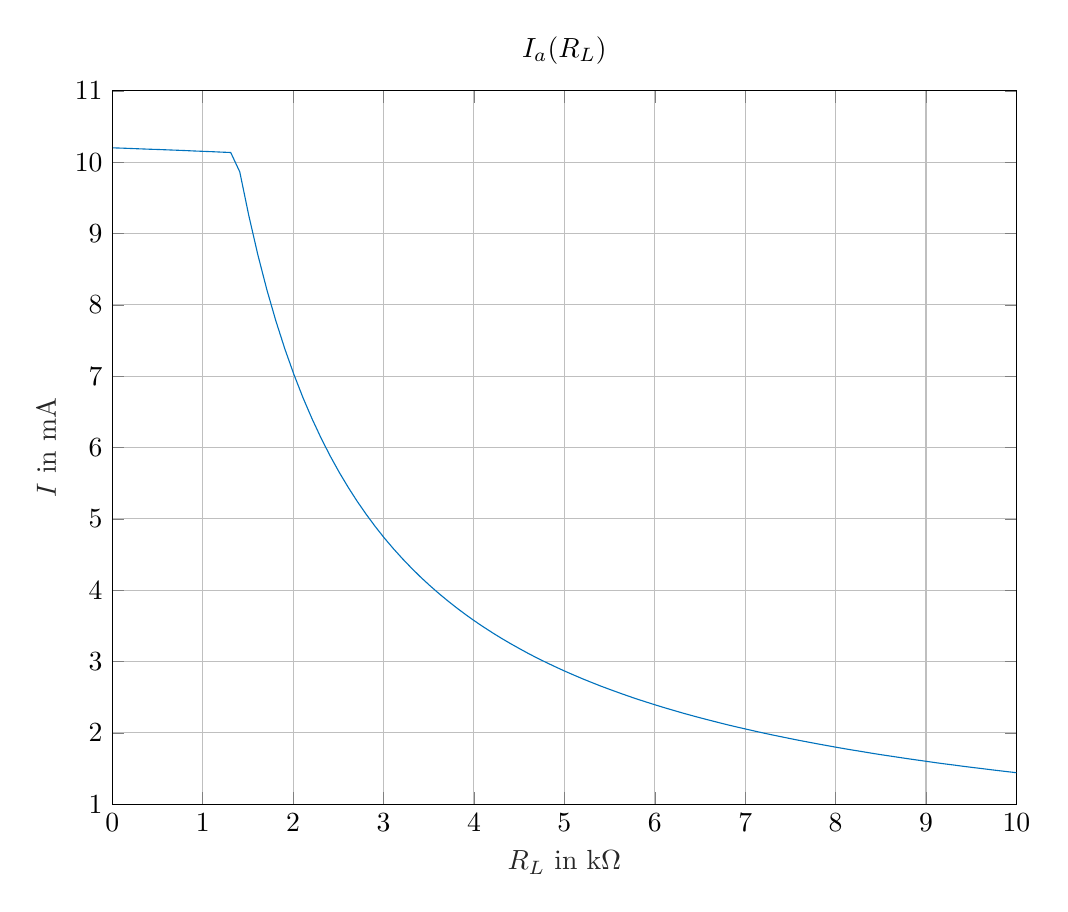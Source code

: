 % This file was created by matlab2tikz.
%
\definecolor{mycolor1}{rgb}{0.0,0.447,0.741}%
%
\begin{tikzpicture}

\begin{axis}[%
width=4.521in,
height=3.566in,
at={(0.758in,0.481in)},
scale only axis,
xmin=0,
xmax=10,
xlabel style={font=\color{white!15!black}},
xlabel={$R_L \text{ in k} \Omega$},
ymin=1,
ymax=11,
ylabel style={font=\color{white!15!black}},
ylabel={$I \text{ in mA}$},
axis background/.style={fill=white},
title style={font=\bfseries},
title={$I_a(R_L)$},
xmajorgrids,
ymajorgrids
]
\addplot [color=mycolor1, forget plot]
  table[row sep=crcr]{%
0.01	10.202\\
0.11	10.198\\
0.21	10.193\\
0.31	10.188\\
0.41	10.183\\
0.51	10.179\\
0.61	10.174\\
0.71	10.169\\
0.81	10.164\\
0.91	10.158\\
1.01	10.153\\
1.11	10.148\\
1.21	10.142\\
1.31	10.137\\
1.41	9.866\\
1.51	9.253\\
1.61	8.703\\
1.71	8.212\\
1.81	7.773\\
1.91	7.378\\
2.01	7.021\\
2.11	6.697\\
2.21	6.402\\
2.31	6.131\\
2.41	5.882\\
2.51	5.653\\
2.61	5.441\\
2.71	5.244\\
2.81	5.061\\
2.91	4.89\\
3.01	4.73\\
3.11	4.581\\
3.21	4.441\\
3.31	4.309\\
3.41	4.184\\
3.51	4.067\\
3.61	3.956\\
3.71	3.851\\
3.81	3.751\\
3.91	3.656\\
4.01	3.566\\
4.11	3.481\\
4.21	3.399\\
4.31	3.321\\
4.41	3.247\\
4.51	3.176\\
4.61	3.107\\
4.71	3.042\\
4.81	2.98\\
4.91	2.92\\
5.01	2.862\\
5.11	2.807\\
5.21	2.753\\
5.31	2.702\\
5.41	2.652\\
5.51	2.605\\
5.61	2.559\\
5.71	2.514\\
5.81	2.471\\
5.91	2.43\\
6.01	2.39\\
6.11	2.351\\
6.21	2.314\\
6.31	2.277\\
6.41	2.242\\
6.51	2.208\\
6.61	2.175\\
6.71	2.143\\
6.81	2.111\\
6.91	2.081\\
7.01	2.052\\
7.11	2.023\\
7.21	1.995\\
7.31	1.968\\
7.41	1.942\\
7.51	1.916\\
7.61	1.891\\
7.71	1.867\\
7.81	1.843\\
7.91	1.82\\
8.01	1.797\\
8.11	1.775\\
8.21	1.754\\
8.31	1.733\\
8.41	1.712\\
8.51	1.692\\
8.61	1.673\\
8.71	1.654\\
8.81	1.635\\
8.91	1.617\\
9.01	1.599\\
9.11	1.581\\
9.21	1.564\\
9.31	1.548\\
9.41	1.531\\
9.51	1.515\\
9.61	1.5\\
9.71	1.484\\
9.81	1.469\\
9.91	1.454\\
10	1.441\\
};
\end{axis}
\end{tikzpicture}%